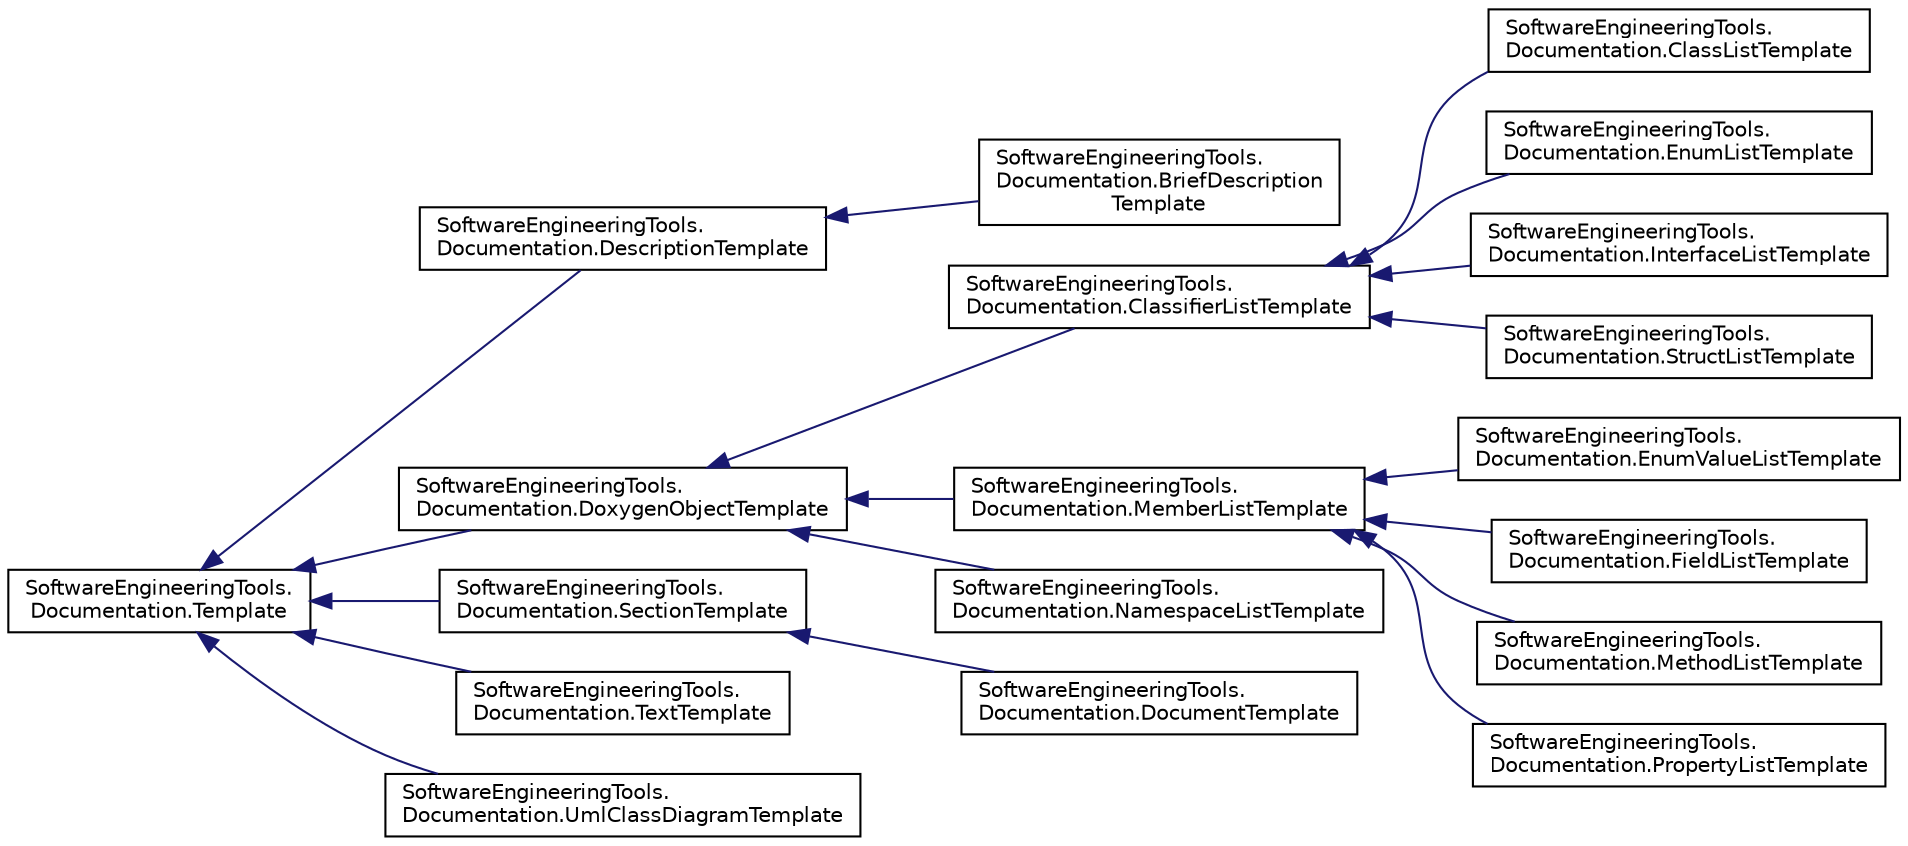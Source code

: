 digraph "Osztályhierarchia-ábra"
{
  edge [fontname="Helvetica",fontsize="10",labelfontname="Helvetica",labelfontsize="10"];
  node [fontname="Helvetica",fontsize="10",shape=record];
  rankdir="LR";
  Node1 [label="SoftwareEngineeringTools.\lDocumentation.Template",height=0.2,width=0.4,color="black", fillcolor="white", style="filled",URL="$class_software_engineering_tools_1_1_documentation_1_1_template.html"];
  Node1 -> Node2 [dir="back",color="midnightblue",fontsize="10",style="solid",fontname="Helvetica"];
  Node2 [label="SoftwareEngineeringTools.\lDocumentation.DescriptionTemplate",height=0.2,width=0.4,color="black", fillcolor="white", style="filled",URL="$class_software_engineering_tools_1_1_documentation_1_1_description_template.html"];
  Node2 -> Node3 [dir="back",color="midnightblue",fontsize="10",style="solid",fontname="Helvetica"];
  Node3 [label="SoftwareEngineeringTools.\lDocumentation.BriefDescription\lTemplate",height=0.2,width=0.4,color="black", fillcolor="white", style="filled",URL="$class_software_engineering_tools_1_1_documentation_1_1_brief_description_template.html"];
  Node1 -> Node4 [dir="back",color="midnightblue",fontsize="10",style="solid",fontname="Helvetica"];
  Node4 [label="SoftwareEngineeringTools.\lDocumentation.DoxygenObjectTemplate",height=0.2,width=0.4,color="black", fillcolor="white", style="filled",URL="$class_software_engineering_tools_1_1_documentation_1_1_doxygen_object_template.html"];
  Node4 -> Node5 [dir="back",color="midnightblue",fontsize="10",style="solid",fontname="Helvetica"];
  Node5 [label="SoftwareEngineeringTools.\lDocumentation.ClassifierListTemplate",height=0.2,width=0.4,color="black", fillcolor="white", style="filled",URL="$class_software_engineering_tools_1_1_documentation_1_1_classifier_list_template.html"];
  Node5 -> Node6 [dir="back",color="midnightblue",fontsize="10",style="solid",fontname="Helvetica"];
  Node6 [label="SoftwareEngineeringTools.\lDocumentation.ClassListTemplate",height=0.2,width=0.4,color="black", fillcolor="white", style="filled",URL="$class_software_engineering_tools_1_1_documentation_1_1_class_list_template.html"];
  Node5 -> Node7 [dir="back",color="midnightblue",fontsize="10",style="solid",fontname="Helvetica"];
  Node7 [label="SoftwareEngineeringTools.\lDocumentation.EnumListTemplate",height=0.2,width=0.4,color="black", fillcolor="white", style="filled",URL="$class_software_engineering_tools_1_1_documentation_1_1_enum_list_template.html"];
  Node5 -> Node8 [dir="back",color="midnightblue",fontsize="10",style="solid",fontname="Helvetica"];
  Node8 [label="SoftwareEngineeringTools.\lDocumentation.InterfaceListTemplate",height=0.2,width=0.4,color="black", fillcolor="white", style="filled",URL="$class_software_engineering_tools_1_1_documentation_1_1_interface_list_template.html"];
  Node5 -> Node9 [dir="back",color="midnightblue",fontsize="10",style="solid",fontname="Helvetica"];
  Node9 [label="SoftwareEngineeringTools.\lDocumentation.StructListTemplate",height=0.2,width=0.4,color="black", fillcolor="white", style="filled",URL="$class_software_engineering_tools_1_1_documentation_1_1_struct_list_template.html"];
  Node4 -> Node10 [dir="back",color="midnightblue",fontsize="10",style="solid",fontname="Helvetica"];
  Node10 [label="SoftwareEngineeringTools.\lDocumentation.MemberListTemplate",height=0.2,width=0.4,color="black", fillcolor="white", style="filled",URL="$class_software_engineering_tools_1_1_documentation_1_1_member_list_template.html"];
  Node10 -> Node11 [dir="back",color="midnightblue",fontsize="10",style="solid",fontname="Helvetica"];
  Node11 [label="SoftwareEngineeringTools.\lDocumentation.EnumValueListTemplate",height=0.2,width=0.4,color="black", fillcolor="white", style="filled",URL="$class_software_engineering_tools_1_1_documentation_1_1_enum_value_list_template.html"];
  Node10 -> Node12 [dir="back",color="midnightblue",fontsize="10",style="solid",fontname="Helvetica"];
  Node12 [label="SoftwareEngineeringTools.\lDocumentation.FieldListTemplate",height=0.2,width=0.4,color="black", fillcolor="white", style="filled",URL="$class_software_engineering_tools_1_1_documentation_1_1_field_list_template.html"];
  Node10 -> Node13 [dir="back",color="midnightblue",fontsize="10",style="solid",fontname="Helvetica"];
  Node13 [label="SoftwareEngineeringTools.\lDocumentation.MethodListTemplate",height=0.2,width=0.4,color="black", fillcolor="white", style="filled",URL="$class_software_engineering_tools_1_1_documentation_1_1_method_list_template.html"];
  Node10 -> Node14 [dir="back",color="midnightblue",fontsize="10",style="solid",fontname="Helvetica"];
  Node14 [label="SoftwareEngineeringTools.\lDocumentation.PropertyListTemplate",height=0.2,width=0.4,color="black", fillcolor="white", style="filled",URL="$class_software_engineering_tools_1_1_documentation_1_1_property_list_template.html"];
  Node4 -> Node15 [dir="back",color="midnightblue",fontsize="10",style="solid",fontname="Helvetica"];
  Node15 [label="SoftwareEngineeringTools.\lDocumentation.NamespaceListTemplate",height=0.2,width=0.4,color="black", fillcolor="white", style="filled",URL="$class_software_engineering_tools_1_1_documentation_1_1_namespace_list_template.html"];
  Node1 -> Node16 [dir="back",color="midnightblue",fontsize="10",style="solid",fontname="Helvetica"];
  Node16 [label="SoftwareEngineeringTools.\lDocumentation.SectionTemplate",height=0.2,width=0.4,color="black", fillcolor="white", style="filled",URL="$class_software_engineering_tools_1_1_documentation_1_1_section_template.html"];
  Node16 -> Node17 [dir="back",color="midnightblue",fontsize="10",style="solid",fontname="Helvetica"];
  Node17 [label="SoftwareEngineeringTools.\lDocumentation.DocumentTemplate",height=0.2,width=0.4,color="black", fillcolor="white", style="filled",URL="$class_software_engineering_tools_1_1_documentation_1_1_document_template.html"];
  Node1 -> Node18 [dir="back",color="midnightblue",fontsize="10",style="solid",fontname="Helvetica"];
  Node18 [label="SoftwareEngineeringTools.\lDocumentation.TextTemplate",height=0.2,width=0.4,color="black", fillcolor="white", style="filled",URL="$class_software_engineering_tools_1_1_documentation_1_1_text_template.html"];
  Node1 -> Node19 [dir="back",color="midnightblue",fontsize="10",style="solid",fontname="Helvetica"];
  Node19 [label="SoftwareEngineeringTools.\lDocumentation.UmlClassDiagramTemplate",height=0.2,width=0.4,color="black", fillcolor="white", style="filled",URL="$class_software_engineering_tools_1_1_documentation_1_1_uml_class_diagram_template.html"];
}
